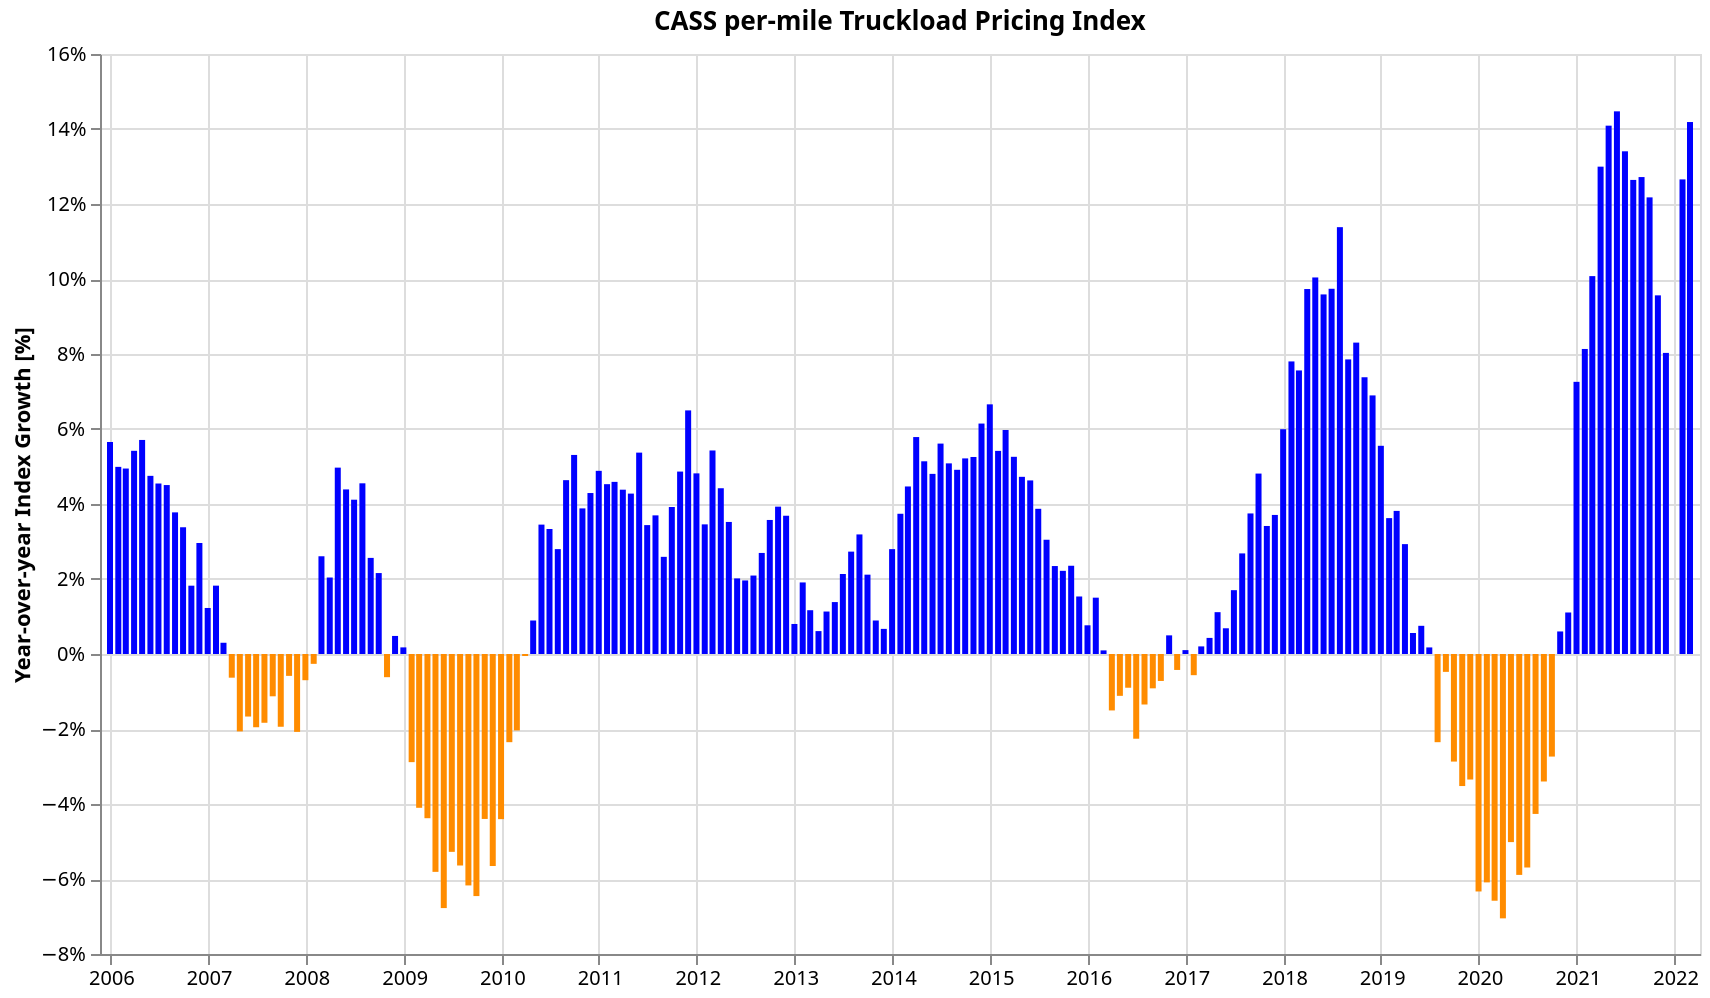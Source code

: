 {
  "config": {
    "view": {
      "continuousWidth": 400,
      "continuousHeight": 300
    }
  },
  "data": {
    "name": "data-f29a12503db42dbc491638c8464a0157"
  },
  "mark": {
    "type": "bar",
    "color": "blue",
    "width": 3
  },
  "background": "white",
  "encoding": {
    "color": {
      "condition": {
        "value": "darkorange",
        "test": "datum.YoY < 0"
      },
      "value": "blue"
    },
    "tooltip": [
      {
        "type": "temporal",
        "field": "Date"
      },
      {
        "type": "quantitative",
        "field": "YoY",
        "format": ",.2%",
        "title": "% Change"
      }
    ],
    "x": {
      "type": "temporal",
      "axis": {
        "title": null
      },
      "field": "Date"
    },
    "y": {
      "type": "quantitative",
      "axis": {
        "format": "%",
        "title": "Year-over-year Index Growth [%]"
      },
      "field": "YoY"
    }
  },
  "height": 450,
  "title": "CASS per-mile Truckload Pricing Index",
  "width": 800,
  "$schema": "https://vega.github.io/schema/vega-lite/v5.json",
  "datasets": {
    "data-f29a12503db42dbc491638c8464a0157": [
      {
        "Date": "2006-01-01T00:00:00",
        "Index": 105.65364184517992,
        "YoY": 0.05653641845179913
      },
      {
        "Date": "2006-02-01T00:00:00",
        "Index": 105.53853783945264,
        "YoY": 0.049901054295424574
      },
      {
        "Date": "2006-03-01T00:00:00",
        "Index": 104.05881273173547,
        "YoY": 0.04945864785814913
      },
      {
        "Date": "2006-04-01T00:00:00",
        "Index": 105.51252145330578,
        "YoY": 0.05418469885327326
      },
      {
        "Date": "2006-05-01T00:00:00",
        "Index": 105.82087694865972,
        "YoY": 0.057079220110526796
      },
      {
        "Date": "2006-06-01T00:00:00",
        "Index": 105.69453636090995,
        "YoY": 0.04750621724590465
      },
      {
        "Date": "2006-07-01T00:00:00",
        "Index": 106.67689243292897,
        "YoY": 0.04546202648241726
      },
      {
        "Date": "2006-08-01T00:00:00",
        "Index": 106.82126211671397,
        "YoY": 0.045050059950226595
      },
      {
        "Date": "2006-09-01T00:00:00",
        "Index": 107.71089472463167,
        "YoY": 0.03776587925851338
      },
      {
        "Date": "2006-10-01T00:00:00",
        "Index": 108.30793271320947,
        "YoY": 0.033795409061316395
      },
      {
        "Date": "2006-11-01T00:00:00",
        "Index": 108.37710072036619,
        "YoY": 0.018216400132194055
      },
      {
        "Date": "2006-12-01T00:00:00",
        "Index": 109.49292287053744,
        "YoY": 0.029600920105807393
      },
      {
        "Date": "2007-01-01T00:00:00",
        "Index": 106.95017617785709,
        "YoY": 0.012271553635387678
      },
      {
        "Date": "2007-02-01T00:00:00",
        "Index": 107.46235319471631,
        "YoY": 0.01822855797178291
      },
      {
        "Date": "2007-03-01T00:00:00",
        "Index": 104.37063250533349,
        "YoY": 0.0029965724710110386
      },
      {
        "Date": "2007-04-01T00:00:00",
        "Index": 104.84611823481593,
        "YoY": -0.006315868574752637
      },
      {
        "Date": "2007-05-01T00:00:00",
        "Index": 103.63696482344345,
        "YoY": -0.0206378191921035
      },
      {
        "Date": "2007-06-01T00:00:00",
        "Index": 103.93162177366968,
        "YoY": -0.01667933507197128
      },
      {
        "Date": "2007-07-01T00:00:00",
        "Index": 104.59345963591136,
        "YoY": -0.019530310168413667
      },
      {
        "Date": "2007-08-01T00:00:00",
        "Index": 104.86231373738066,
        "YoY": -0.01833856238463971
      },
      {
        "Date": "2007-09-01T00:00:00",
        "Index": 106.49589242350277,
        "YoY": -0.011280217328387465
      },
      {
        "Date": "2007-10-01T00:00:00",
        "Index": 106.20668402411016,
        "YoY": -0.019400690572344725
      },
      {
        "Date": "2007-11-01T00:00:00",
        "Index": 107.74509275440217,
        "YoY": -0.005831563695311681
      },
      {
        "Date": "2007-12-01T00:00:00",
        "Index": 107.2191657040654,
        "YoY": -0.02076624777987235
      },
      {
        "Date": "2008-01-01T00:00:00",
        "Index": 106.20267949056561,
        "YoY": -0.0069892048242014004
      },
      {
        "Date": "2008-02-01T00:00:00",
        "Index": 107.18020985207026,
        "YoY": -0.0026255086945176087
      },
      {
        "Date": "2008-03-01T00:00:00",
        "Index": 107.09081863025953,
        "YoY": 0.026062754049009262
      },
      {
        "Date": "2008-04-01T00:00:00",
        "Index": 106.98435636118563,
        "YoY": 0.020394060956847815
      },
      {
        "Date": "2008-05-01T00:00:00",
        "Index": 108.78750607112293,
        "YoY": 0.049697916727433844
      },
      {
        "Date": "2008-06-01T00:00:00",
        "Index": 108.49291001997278,
        "YoY": 0.04388739604425829
      },
      {
        "Date": "2008-07-01T00:00:00",
        "Index": 108.89682079339576,
        "YoY": 0.04114369265979301
      },
      {
        "Date": "2008-08-01T00:00:00",
        "Index": 109.63524754253804,
        "YoY": 0.04551619771723536
      },
      {
        "Date": "2008-09-01T00:00:00",
        "Index": 109.22508434530943,
        "YoY": 0.025627203638554086
      },
      {
        "Date": "2008-10-01T00:00:00",
        "Index": 108.49890808513373,
        "YoY": 0.02158267233447586
      },
      {
        "Date": "2008-11-01T00:00:00",
        "Index": 107.07910393548876,
        "YoY": -0.006181152216662711
      },
      {
        "Date": "2008-12-01T00:00:00",
        "Index": 107.73538137993886,
        "YoY": 0.004814583964384278
      },
      {
        "Date": "2009-01-01T00:00:00",
        "Index": 106.38986379904696,
        "YoY": 0.0017625196405517407
      },
      {
        "Date": "2009-02-01T00:00:00",
        "Index": 104.08942760763911,
        "YoY": -0.028837247554348355
      },
      {
        "Date": "2009-03-01T00:00:00",
        "Index": 102.6986700959312,
        "YoY": -0.04101330618727084
      },
      {
        "Date": "2009-04-01T00:00:00",
        "Index": 102.29952140060803,
        "YoY": -0.04378990648652703
      },
      {
        "Date": "2009-05-01T00:00:00",
        "Index": 102.46730697146063,
        "YoY": -0.05809673672940252
      },
      {
        "Date": "2009-06-01T00:00:00",
        "Index": 101.14203184008738,
        "YoY": -0.06775445675235514
      },
      {
        "Date": "2009-07-01T00:00:00",
        "Index": 103.1514059451315,
        "YoY": -0.052760170649653215
      },
      {
        "Date": "2009-08-01T00:00:00",
        "Index": 103.4517389633004,
        "YoY": -0.05640073532773726
      },
      {
        "Date": "2009-09-01T00:00:00",
        "Index": 102.48432766790042,
        "YoY": -0.06171436458770274
      },
      {
        "Date": "2009-10-01T00:00:00",
        "Index": 101.49490744523912,
        "YoY": -0.0645536509399608
      },
      {
        "Date": "2009-11-01T00:00:00",
        "Index": 102.3692110364203,
        "YoY": -0.04398517288588821
      },
      {
        "Date": "2009-12-01T00:00:00",
        "Index": 101.644371453372,
        "YoY": -0.05653676488215453
      },
      {
        "Date": "2010-01-01T00:00:00",
        "Index": 101.7040603254427,
        "YoY": -0.044043702156203346
      },
      {
        "Date": "2010-02-01T00:00:00",
        "Index": 101.64180710059195,
        "YoY": -0.023514592819871893
      },
      {
        "Date": "2010-03-01T00:00:00",
        "Index": 100.60485904046304,
        "YoY": -0.020387908173614466
      },
      {
        "Date": "2010-04-01T00:00:00",
        "Index": 102.24439344498246,
        "YoY": -0.0005388877178582607
      },
      {
        "Date": "2010-05-01T00:00:00",
        "Index": 103.38244419366127,
        "YoY": 0.008931016626166688
      },
      {
        "Date": "2010-06-01T00:00:00",
        "Index": 104.631783201162,
        "YoY": 0.03450347296356626
      },
      {
        "Date": "2010-07-01T00:00:00",
        "Index": 106.59003327478187,
        "YoY": 0.033335729146333204
      },
      {
        "Date": "2010-08-01T00:00:00",
        "Index": 106.34508047494182,
        "YoY": 0.027968031669992843
      },
      {
        "Date": "2010-09-01T00:00:00",
        "Index": 107.23527546241642,
        "YoY": 0.04635779833489684
      },
      {
        "Date": "2010-10-01T00:00:00",
        "Index": 106.88235496687726,
        "YoY": 0.053080963934519554
      },
      {
        "Date": "2010-11-01T00:00:00",
        "Index": 106.34380506088934,
        "YoY": 0.038826068739115094
      },
      {
        "Date": "2010-12-01T00:00:00",
        "Index": 106.00739930902367,
        "YoY": 0.04292444129730444
      },
      {
        "Date": "2011-01-01T00:00:00",
        "Index": 106.67137702416727,
        "YoY": 0.04884088877896975
      },
      {
        "Date": "2011-02-01T00:00:00",
        "Index": 106.24478607325256,
        "YoY": 0.0452862764246722
      },
      {
        "Date": "2011-03-01T00:00:00",
        "Index": 105.22262567069866,
        "YoY": 0.04590003578632684
      },
      {
        "Date": "2011-04-01T00:00:00",
        "Index": 106.72433851813213,
        "YoY": 0.04381604626135638
      },
      {
        "Date": "2011-05-01T00:00:00",
        "Index": 107.8044158474331,
        "YoY": 0.042772945525338724
      },
      {
        "Date": "2011-06-01T00:00:00",
        "Index": 110.25056168616491,
        "YoY": 0.053700494372732166
      },
      {
        "Date": "2011-07-01T00:00:00",
        "Index": 110.2537740375036,
        "YoY": 0.03437226399279614
      },
      {
        "Date": "2011-08-01T00:00:00",
        "Index": 110.27651121585285,
        "YoY": 0.03696861879602786
      },
      {
        "Date": "2011-09-01T00:00:00",
        "Index": 110.01365161390844,
        "YoY": 0.025909162255714824
      },
      {
        "Date": "2011-10-01T00:00:00",
        "Index": 111.07190646387126,
        "YoY": 0.03919778431428034
      },
      {
        "Date": "2011-11-01T00:00:00",
        "Index": 111.51712419851694,
        "YoY": 0.04864711333834171
      },
      {
        "Date": "2011-12-01T00:00:00",
        "Index": 112.89383133637041,
        "YoY": 0.06496180523467054
      },
      {
        "Date": "2012-01-01T00:00:00",
        "Index": 111.80961381033198,
        "YoY": 0.04816884275339017
      },
      {
        "Date": "2012-02-01T00:00:00",
        "Index": 109.9175184860155,
        "YoY": 0.034568589655126214
      },
      {
        "Date": "2012-03-01T00:00:00",
        "Index": 110.93349814807505,
        "YoY": 0.05427418714344712
      },
      {
        "Date": "2012-04-01T00:00:00",
        "Index": 111.44181810851353,
        "YoY": 0.044202472049802655
      },
      {
        "Date": "2012-05-01T00:00:00",
        "Index": 111.60061149119784,
        "YoY": 0.03521373047591281
      },
      {
        "Date": "2012-06-01T00:00:00",
        "Index": 112.47233007957409,
        "YoY": 0.020151991603757802
      },
      {
        "Date": "2012-07-01T00:00:00",
        "Index": 112.41648866187211,
        "YoY": 0.01961578769750627
      },
      {
        "Date": "2012-08-01T00:00:00",
        "Index": 112.58364494926877,
        "YoY": 0.020921352226132672
      },
      {
        "Date": "2012-09-01T00:00:00",
        "Index": 112.97843828999554,
        "YoY": 0.026949261592479345
      },
      {
        "Date": "2012-10-01T00:00:00",
        "Index": 115.04178170823597,
        "YoY": 0.035741488291245016
      },
      {
        "Date": "2012-11-01T00:00:00",
        "Index": 115.89921409657484,
        "YoY": 0.03929521972120731
      },
      {
        "Date": "2012-12-01T00:00:00",
        "Index": 117.05619590444488,
        "YoY": 0.036869725465092706
      },
      {
        "Date": "2013-01-01T00:00:00",
        "Index": 112.70502229696484,
        "YoY": 0.008008331807243252
      },
      {
        "Date": "2013-02-01T00:00:00",
        "Index": 112.0151169039267,
        "YoY": 0.01908338585880709
      },
      {
        "Date": "2013-03-01T00:00:00",
        "Index": 112.22869375978792,
        "YoY": 0.011675423865062262
      },
      {
        "Date": "2013-04-01T00:00:00",
        "Index": 112.12227431799133,
        "YoY": 0.006105932414125048
      },
      {
        "Date": "2013-05-01T00:00:00",
        "Index": 112.86448006186443,
        "YoY": 0.011324925139556852
      },
      {
        "Date": "2013-06-01T00:00:00",
        "Index": 114.02954579300972,
        "YoY": 0.013845322777023439
      },
      {
        "Date": "2013-07-01T00:00:00",
        "Index": 114.81454895868819,
        "YoY": 0.021331926707202298
      },
      {
        "Date": "2013-08-01T00:00:00",
        "Index": 115.65722510905923,
        "YoY": 0.027300414382350535
      },
      {
        "Date": "2013-09-01T00:00:00",
        "Index": 116.5808553510926,
        "YoY": 0.03188588119664293
      },
      {
        "Date": "2013-10-01T00:00:00",
        "Index": 117.47567648576988,
        "YoY": 0.02115661580856454
      },
      {
        "Date": "2013-11-01T00:00:00",
        "Index": 116.93469932771505,
        "YoY": 0.008934359384675128
      },
      {
        "Date": "2013-12-01T00:00:00",
        "Index": 117.84025373797378,
        "YoY": 0.006698131845741306
      },
      {
        "Date": "2014-01-01T00:00:00",
        "Index": 115.85681813208946,
        "YoY": 0.02796499899374494
      },
      {
        "Date": "2014-02-01T00:00:00",
        "Index": 116.20400868789011,
        "YoY": 0.03739577210418976
      },
      {
        "Date": "2014-03-01T00:00:00",
        "Index": 117.24245245648403,
        "YoY": 0.04467448144257524
      },
      {
        "Date": "2014-04-01T00:00:00",
        "Index": 118.60862144136468,
        "YoY": 0.05785065601663897
      },
      {
        "Date": "2014-05-01T00:00:00",
        "Index": 118.66446543958315,
        "YoY": 0.05138893453936588
      },
      {
        "Date": "2014-06-01T00:00:00",
        "Index": 119.5068098973951,
        "YoY": 0.048033727279137794
      },
      {
        "Date": "2014-07-01T00:00:00",
        "Index": 121.25666064868119,
        "YoY": 0.05610884464050758
      },
      {
        "Date": "2014-08-01T00:00:00",
        "Index": 121.53660123505104,
        "YoY": 0.05083449062907941
      },
      {
        "Date": "2014-09-01T00:00:00",
        "Index": 122.30722273541186,
        "YoY": 0.04911927749263678
      },
      {
        "Date": "2014-10-01T00:00:00",
        "Index": 123.60316294977697,
        "YoY": 0.05215961846152317
      },
      {
        "Date": "2014-11-01T00:00:00",
        "Index": 123.07822096716774,
        "YoY": 0.05253805478419338
      },
      {
        "Date": "2014-12-01T00:00:00",
        "Index": 125.08174560241916,
        "YoY": 0.06145176741173142
      },
      {
        "Date": "2015-01-01T00:00:00",
        "Index": 123.57002659722048,
        "YoY": 0.06657535214144339
      },
      {
        "Date": "2015-02-01T00:00:00",
        "Index": 122.49799409092688,
        "YoY": 0.05416323820584923
      },
      {
        "Date": "2015-03-01T00:00:00",
        "Index": 124.24603719412654,
        "YoY": 0.05973591127532907
      },
      {
        "Date": "2015-04-01T00:00:00",
        "Index": 124.84554184705512,
        "YoY": 0.05258403925361965
      },
      {
        "Date": "2015-05-01T00:00:00",
        "Index": 124.27063167515071,
        "YoY": 0.04724385025289557
      },
      {
        "Date": "2015-06-01T00:00:00",
        "Index": 125.03852690596378,
        "YoY": 0.046287881111696016
      },
      {
        "Date": "2015-07-01T00:00:00",
        "Index": 125.951390782166,
        "YoY": 0.03871729691688386
      },
      {
        "Date": "2015-08-01T00:00:00",
        "Index": 125.23959114273143,
        "YoY": 0.03046810483468132
      },
      {
        "Date": "2015-09-01T00:00:00",
        "Index": 125.17592816024417,
        "YoY": 0.02345491427794255
      },
      {
        "Date": "2015-10-01T00:00:00",
        "Index": 126.34407888100829,
        "YoY": 0.02217512777035502
      },
      {
        "Date": "2015-11-01T00:00:00",
        "Index": 125.97445179108198,
        "YoY": 0.023531627294863355
      },
      {
        "Date": "2015-12-01T00:00:00",
        "Index": 127.00006738492591,
        "YoY": 0.015336544699370291
      },
      {
        "Date": "2016-01-01T00:00:00",
        "Index": 124.5156132454329,
        "YoY": 0.007652233104186168
      },
      {
        "Date": "2016-02-01T00:00:00",
        "Index": 124.33797232533539,
        "YoY": 0.015020476441783615
      },
      {
        "Date": "2016-03-01T00:00:00",
        "Index": 124.36579182289658,
        "YoY": 0.0009638506907301281
      },
      {
        "Date": "2016-04-01T00:00:00",
        "Index": 122.96663114731874,
        "YoY": -0.01504988221396153
      },
      {
        "Date": "2016-05-01T00:00:00",
        "Index": 122.88400347958333,
        "YoY": -0.011158132672827281
      },
      {
        "Date": "2016-06-01T00:00:00",
        "Index": 123.91366489289446,
        "YoY": -0.008996123362164044
      },
      {
        "Date": "2016-07-01T00:00:00",
        "Index": 123.10610321909338,
        "YoY": -0.022590362404124376
      },
      {
        "Date": "2016-08-01T00:00:00",
        "Index": 123.55294747088503,
        "YoY": -0.013467336139130204
      },
      {
        "Date": "2016-09-01T00:00:00",
        "Index": 124.02989999347875,
        "YoY": -0.009155339877315094
      },
      {
        "Date": "2016-10-01T00:00:00",
        "Index": 125.43600570556875,
        "YoY": -0.0071873029862742355
      },
      {
        "Date": "2016-11-01T00:00:00",
        "Index": 126.60052692454855,
        "YoY": 0.0049698579717167846
      },
      {
        "Date": "2016-12-01T00:00:00",
        "Index": 126.45985416556394,
        "YoY": -0.004253645139609574
      },
      {
        "Date": "2017-01-01T00:00:00",
        "Index": 124.64444044259658,
        "YoY": 0.00103462685366007
      },
      {
        "Date": "2017-02-01T00:00:00",
        "Index": 123.63586805659143,
        "YoY": -0.005646740538014172
      },
      {
        "Date": "2017-03-01T00:00:00",
        "Index": 124.61786556704755,
        "YoY": 0.0020268736318578284
      },
      {
        "Date": "2017-04-01T00:00:00",
        "Index": 123.49429670846183,
        "YoY": 0.004291128058236726
      },
      {
        "Date": "2017-05-01T00:00:00",
        "Index": 124.25481963435321,
        "YoY": 0.011155366979866077
      },
      {
        "Date": "2017-06-01T00:00:00",
        "Index": 124.76365984634283,
        "YoY": 0.006859573996000234
      },
      {
        "Date": "2017-07-01T00:00:00",
        "Index": 125.20131552976767,
        "YoY": 0.017019564878480553
      },
      {
        "Date": "2017-08-01T00:00:00",
        "Index": 126.8672768955644,
        "YoY": 0.026825174894839154
      },
      {
        "Date": "2017-09-01T00:00:00",
        "Index": 128.6787111263595,
        "YoY": 0.03748137451634781
      },
      {
        "Date": "2017-10-01T00:00:00",
        "Index": 131.4709855545963,
        "YoY": 0.048112021863907506
      },
      {
        "Date": "2017-11-01T00:00:00",
        "Index": 130.92259251108453,
        "YoY": 0.03413939650592335
      },
      {
        "Date": "2017-12-01T00:00:00",
        "Index": 131.14926330231958,
        "YoY": 0.03708219630410281
      },
      {
        "Date": "2018-01-01T00:00:00",
        "Index": 132.11559952355998,
        "YoY": 0.05993976991219396
      },
      {
        "Date": "2018-02-01T00:00:00",
        "Index": 133.2818288381407,
        "YoY": 0.07801911316814691
      },
      {
        "Date": "2018-03-01T00:00:00",
        "Index": 134.0407818566915,
        "YoY": 0.0756144895177504
      },
      {
        "Date": "2018-04-01T00:00:00",
        "Index": 135.51322172750196,
        "YoY": 0.09732372538153489
      },
      {
        "Date": "2018-05-01T00:00:00",
        "Index": 136.7312395372473,
        "YoY": 0.10040994739365972
      },
      {
        "Date": "2018-06-01T00:00:00",
        "Index": 136.7269758198825,
        "YoY": 0.0958878249345485
      },
      {
        "Date": "2018-07-01T00:00:00",
        "Index": 137.3952954128814,
        "YoY": 0.09739498208558772
      },
      {
        "Date": "2018-08-01T00:00:00",
        "Index": 141.30769772895593,
        "YoY": 0.1138230534046909
      },
      {
        "Date": "2018-09-01T00:00:00",
        "Index": 138.78737026436266,
        "YoY": 0.0785573545889553
      },
      {
        "Date": "2018-10-01T00:00:00",
        "Index": 142.38786044078603,
        "YoY": 0.08303638129841406
      },
      {
        "Date": "2018-11-01T00:00:00",
        "Index": 140.5845113149997,
        "YoY": 0.07379871280120853
      },
      {
        "Date": "2018-12-01T00:00:00",
        "Index": 140.19294450138037,
        "YoY": 0.06895716355046289
      },
      {
        "Date": "2019-01-01T00:00:00",
        "Index": 139.45062927545146,
        "YoY": 0.0555197855389018
      },
      {
        "Date": "2019-02-01T00:00:00",
        "Index": 138.1111895481389,
        "YoY": 0.036234202007109584
      },
      {
        "Date": "2019-03-01T00:00:00",
        "Index": 139.155777164406,
        "YoY": 0.03815999307720519
      },
      {
        "Date": "2019-04-01T00:00:00",
        "Index": 139.48367603381877,
        "YoY": 0.029299386847291053
      },
      {
        "Date": "2019-05-01T00:00:00",
        "Index": 137.49686100398554,
        "YoY": 0.0055994626343578435
      },
      {
        "Date": "2019-06-01T00:00:00",
        "Index": 137.7546319498176,
        "YoY": 0.007516118335630262
      },
      {
        "Date": "2019-07-01T00:00:00",
        "Index": 137.63617812014962,
        "YoY": 0.0017532092823435708
      },
      {
        "Date": "2019-08-01T00:00:00",
        "Index": 137.98479055232787,
        "YoY": -0.023515401001025227
      },
      {
        "Date": "2019-09-01T00:00:00",
        "Index": 138.12594363091455,
        "YoY": -0.004765755213808176
      },
      {
        "Date": "2019-10-01T00:00:00",
        "Index": 138.30302834716866,
        "YoY": -0.028688064284216885
      },
      {
        "Date": "2019-11-01T00:00:00",
        "Index": 135.63448199,
        "YoY": -0.035210346279957117
      },
      {
        "Date": "2019-12-01T00:00:00",
        "Index": 135.500139649292,
        "YoY": -0.0334739017628819
      },
      {
        "Date": "2020-01-01T00:00:00",
        "Index": 130.62,
        "YoY": -0.06332441324455163
      },
      {
        "Date": "2020-02-01T00:00:00",
        "Index": 129.7,
        "YoY": -0.0609015791961387
      },
      {
        "Date": "2020-03-01T00:00:00",
        "Index": 130.0,
        "YoY": -0.06579516388736695
      },
      {
        "Date": "2020-04-01T00:00:00",
        "Index": 129.650761725346,
        "YoY": -0.07049509009275545
      },
      {
        "Date": "2020-05-01T00:00:00",
        "Index": 130.6,
        "YoY": -0.050160134228705244
      },
      {
        "Date": "2020-06-01T00:00:00",
        "Index": 129.64,
        "YoY": -0.058906418136078886
      },
      {
        "Date": "2020-07-01T00:00:00",
        "Index": 129.8,
        "YoY": -0.05693399967346535
      },
      {
        "Date": "2020-08-01T00:00:00",
        "Index": 132.1,
        "YoY": -0.042648110192233024
      },
      {
        "Date": "2020-09-01T00:00:00",
        "Index": 133.43,
        "YoY": -0.0339975496816336
      },
      {
        "Date": "2020-10-01T00:00:00",
        "Index": 134.52,
        "YoY": -0.027353185193259022
      },
      {
        "Date": "2020-11-01T00:00:00",
        "Index": 136.45,
        "YoY": 0.006012615656689091
      },
      {
        "Date": "2020-12-01T00:00:00",
        "Index": 137.0,
        "YoY": 0.011069068670999105
      },
      {
        "Date": "2021-01-01T00:00:00",
        "Index": 140.1,
        "YoY": 0.07257694074414323
      },
      {
        "Date": "2021-02-01T00:00:00",
        "Index": 140.25,
        "YoY": 0.08134155744024674
      },
      {
        "Date": "2021-03-01T00:00:00",
        "Index": 143.1,
        "YoY": 0.10076923076923072
      },
      {
        "Date": "2021-04-01T00:00:00",
        "Index": 146.5,
        "YoY": 0.1299586523860743
      },
      {
        "Date": "2021-05-01T00:00:00",
        "Index": 149.0,
        "YoY": 0.1408882082695253
      },
      {
        "Date": "2021-06-01T00:00:00",
        "Index": 148.4,
        "YoY": 0.14470842332613398
      },
      {
        "Date": "2021-07-01T00:00:00",
        "Index": 147.2,
        "YoY": 0.13405238828967625
      },
      {
        "Date": "2021-08-01T00:00:00",
        "Index": 148.8,
        "YoY": 0.12641937925813784
      },
      {
        "Date": "2021-09-01T00:00:00",
        "Index": 150.4,
        "YoY": 0.1271827924754554
      },
      {
        "Date": "2021-10-01T00:00:00",
        "Index": 150.9,
        "YoY": 0.12176628010704715
      },
      {
        "Date": "2021-11-01T00:00:00",
        "Index": 149.5,
        "YoY": 0.09563942836203743
      },
      {
        "Date": "2021-12-01T00:00:00",
        "Index": 148.0,
        "YoY": 0.08029197080291972
      },
      {
        "Date": "",
        "Index": 158.0,
        "YoY": 0.127765881513205
      },
      {
        "Date": "2022-02-01T00:00:00",
        "Index": 158.0,
        "YoY": 0.12655971479500883
      },
      {
        "Date": "2022-03-01T00:00:00",
        "Index": 163.4,
        "YoY": 0.1418588399720475
      }
    ]
  }
}